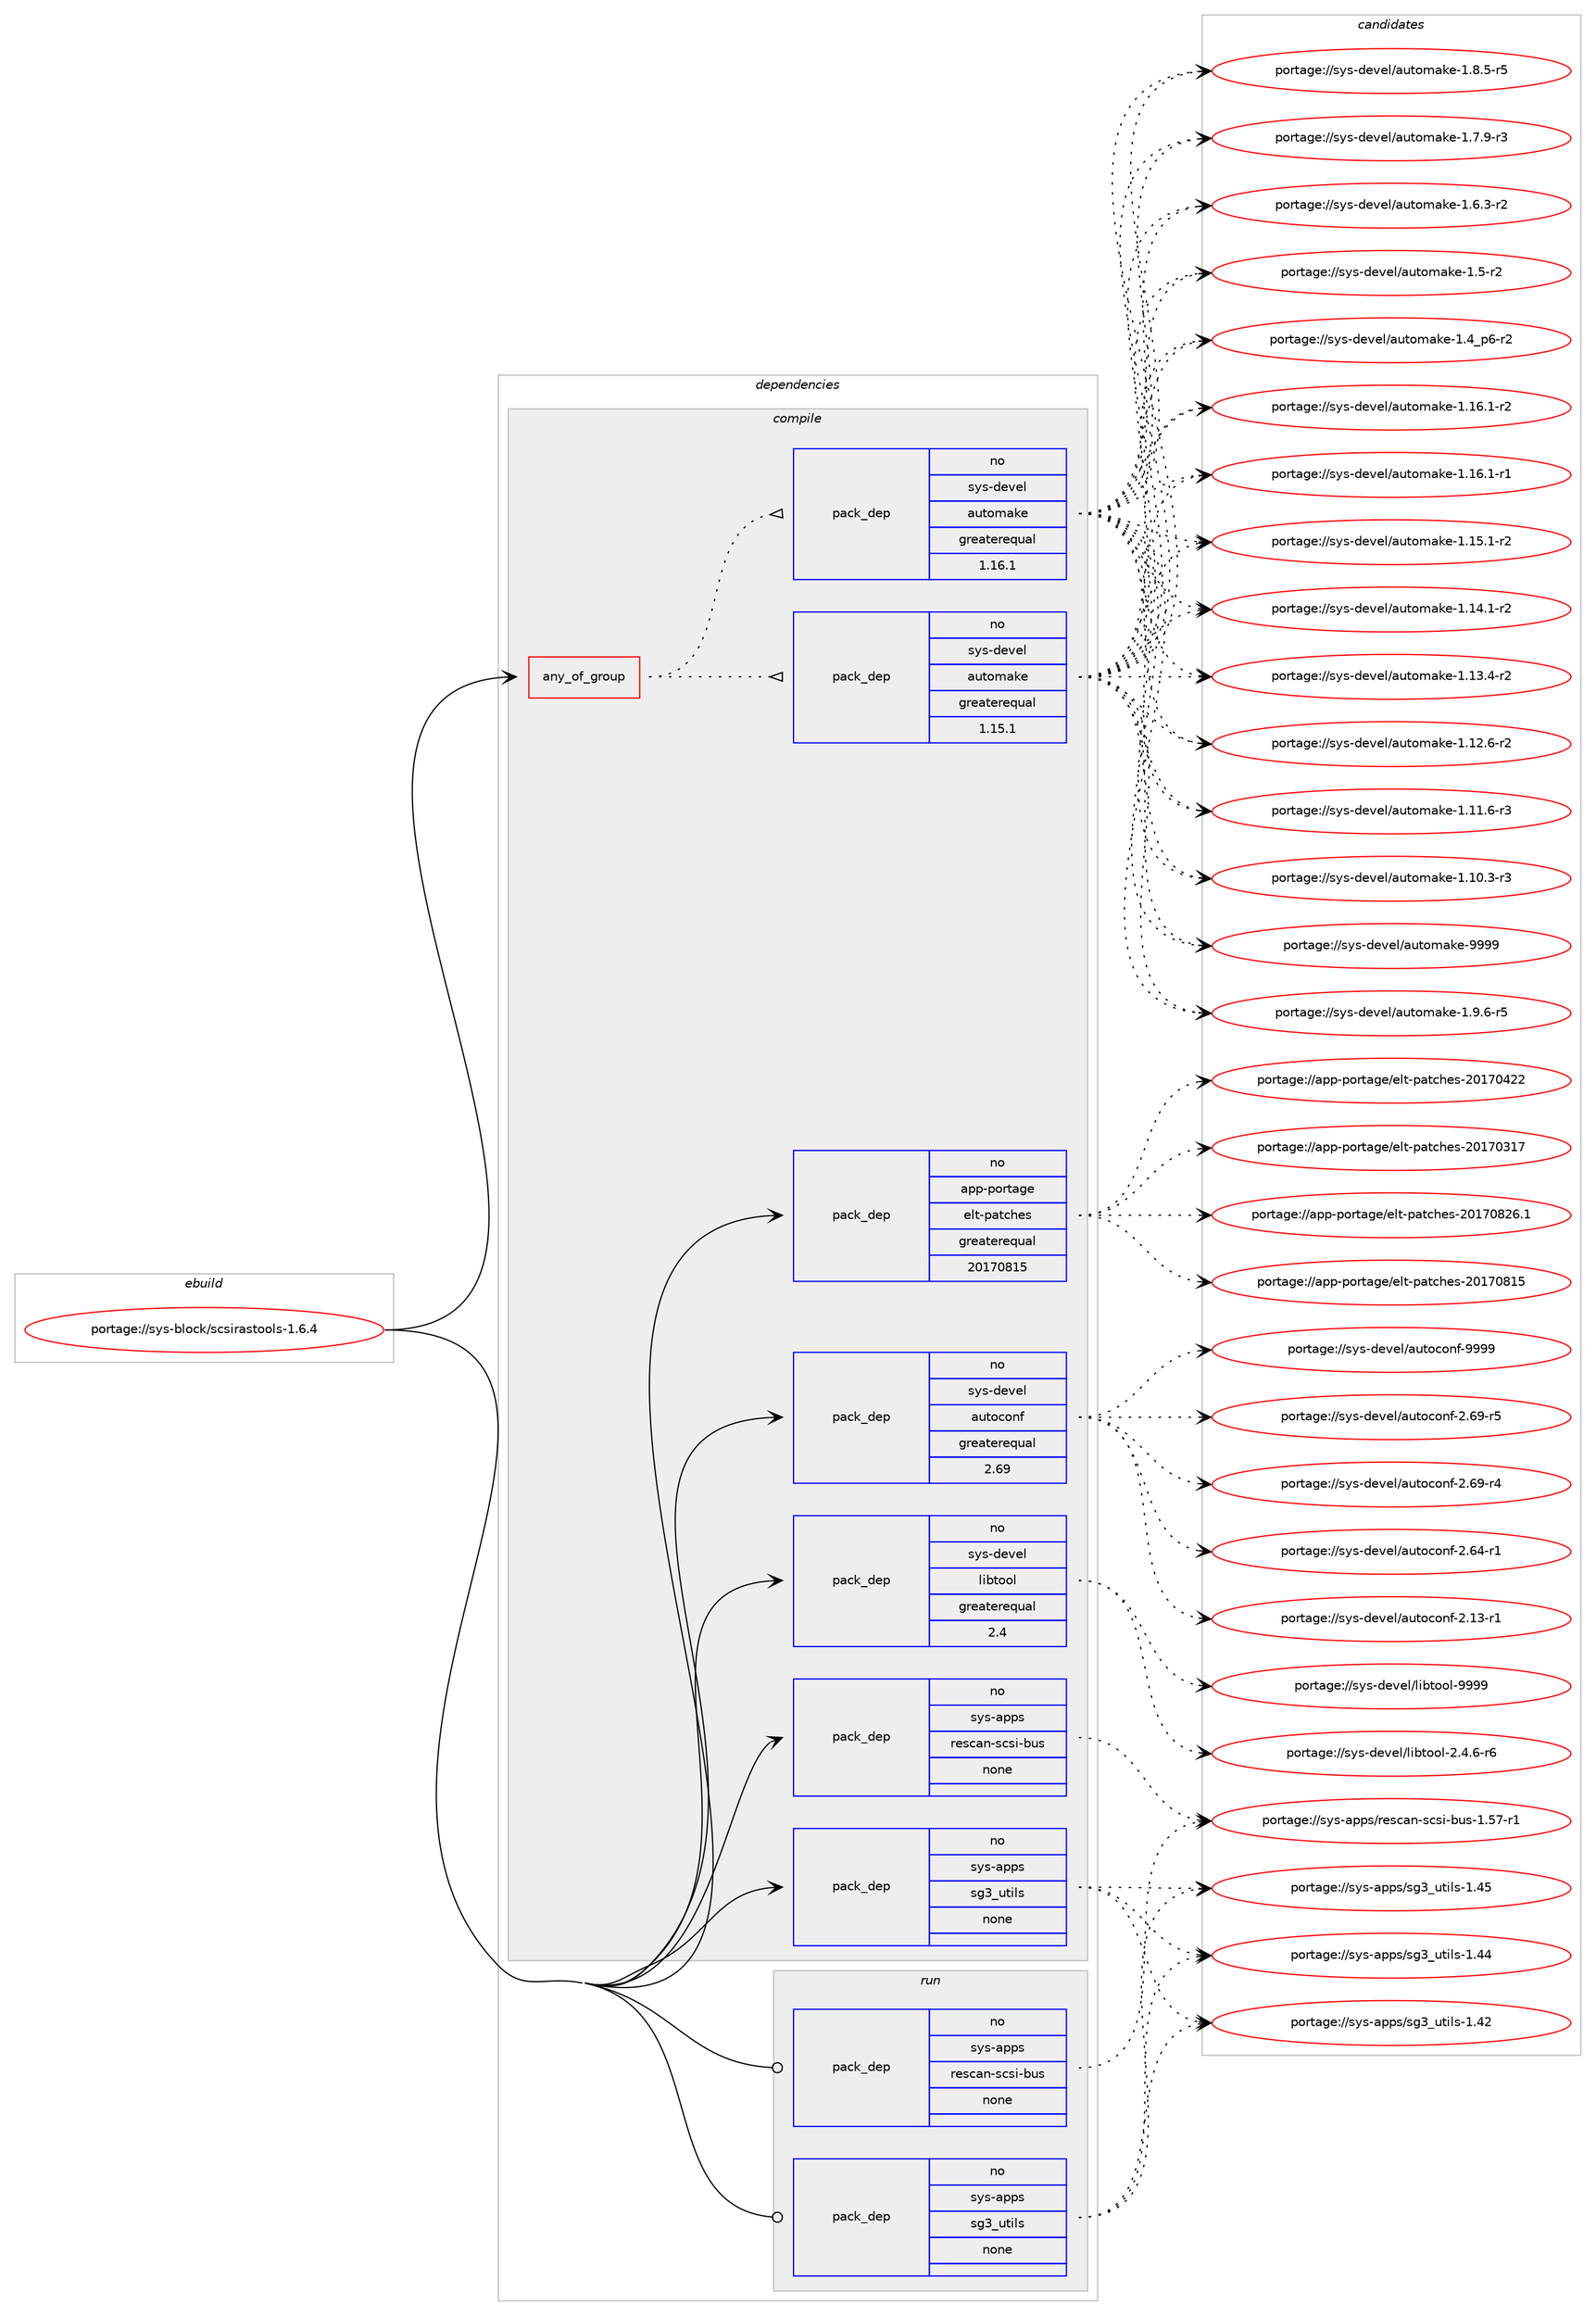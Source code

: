 digraph prolog {

# *************
# Graph options
# *************

newrank=true;
concentrate=true;
compound=true;
graph [rankdir=LR,fontname=Helvetica,fontsize=10,ranksep=1.5];#, ranksep=2.5, nodesep=0.2];
edge  [arrowhead=vee];
node  [fontname=Helvetica,fontsize=10];

# **********
# The ebuild
# **********

subgraph cluster_leftcol {
color=gray;
rank=same;
label=<<i>ebuild</i>>;
id [label="portage://sys-block/scsirastools-1.6.4", color=red, width=4, href="../sys-block/scsirastools-1.6.4.svg"];
}

# ****************
# The dependencies
# ****************

subgraph cluster_midcol {
color=gray;
label=<<i>dependencies</i>>;
subgraph cluster_compile {
fillcolor="#eeeeee";
style=filled;
label=<<i>compile</i>>;
subgraph any828 {
dependency34299 [label=<<TABLE BORDER="0" CELLBORDER="1" CELLSPACING="0" CELLPADDING="4"><TR><TD CELLPADDING="10">any_of_group</TD></TR></TABLE>>, shape=none, color=red];subgraph pack26755 {
dependency34300 [label=<<TABLE BORDER="0" CELLBORDER="1" CELLSPACING="0" CELLPADDING="4" WIDTH="220"><TR><TD ROWSPAN="6" CELLPADDING="30">pack_dep</TD></TR><TR><TD WIDTH="110">no</TD></TR><TR><TD>sys-devel</TD></TR><TR><TD>automake</TD></TR><TR><TD>greaterequal</TD></TR><TR><TD>1.16.1</TD></TR></TABLE>>, shape=none, color=blue];
}
dependency34299:e -> dependency34300:w [weight=20,style="dotted",arrowhead="oinv"];
subgraph pack26756 {
dependency34301 [label=<<TABLE BORDER="0" CELLBORDER="1" CELLSPACING="0" CELLPADDING="4" WIDTH="220"><TR><TD ROWSPAN="6" CELLPADDING="30">pack_dep</TD></TR><TR><TD WIDTH="110">no</TD></TR><TR><TD>sys-devel</TD></TR><TR><TD>automake</TD></TR><TR><TD>greaterequal</TD></TR><TR><TD>1.15.1</TD></TR></TABLE>>, shape=none, color=blue];
}
dependency34299:e -> dependency34301:w [weight=20,style="dotted",arrowhead="oinv"];
}
id:e -> dependency34299:w [weight=20,style="solid",arrowhead="vee"];
subgraph pack26757 {
dependency34302 [label=<<TABLE BORDER="0" CELLBORDER="1" CELLSPACING="0" CELLPADDING="4" WIDTH="220"><TR><TD ROWSPAN="6" CELLPADDING="30">pack_dep</TD></TR><TR><TD WIDTH="110">no</TD></TR><TR><TD>app-portage</TD></TR><TR><TD>elt-patches</TD></TR><TR><TD>greaterequal</TD></TR><TR><TD>20170815</TD></TR></TABLE>>, shape=none, color=blue];
}
id:e -> dependency34302:w [weight=20,style="solid",arrowhead="vee"];
subgraph pack26758 {
dependency34303 [label=<<TABLE BORDER="0" CELLBORDER="1" CELLSPACING="0" CELLPADDING="4" WIDTH="220"><TR><TD ROWSPAN="6" CELLPADDING="30">pack_dep</TD></TR><TR><TD WIDTH="110">no</TD></TR><TR><TD>sys-apps</TD></TR><TR><TD>rescan-scsi-bus</TD></TR><TR><TD>none</TD></TR><TR><TD></TD></TR></TABLE>>, shape=none, color=blue];
}
id:e -> dependency34303:w [weight=20,style="solid",arrowhead="vee"];
subgraph pack26759 {
dependency34304 [label=<<TABLE BORDER="0" CELLBORDER="1" CELLSPACING="0" CELLPADDING="4" WIDTH="220"><TR><TD ROWSPAN="6" CELLPADDING="30">pack_dep</TD></TR><TR><TD WIDTH="110">no</TD></TR><TR><TD>sys-apps</TD></TR><TR><TD>sg3_utils</TD></TR><TR><TD>none</TD></TR><TR><TD></TD></TR></TABLE>>, shape=none, color=blue];
}
id:e -> dependency34304:w [weight=20,style="solid",arrowhead="vee"];
subgraph pack26760 {
dependency34305 [label=<<TABLE BORDER="0" CELLBORDER="1" CELLSPACING="0" CELLPADDING="4" WIDTH="220"><TR><TD ROWSPAN="6" CELLPADDING="30">pack_dep</TD></TR><TR><TD WIDTH="110">no</TD></TR><TR><TD>sys-devel</TD></TR><TR><TD>autoconf</TD></TR><TR><TD>greaterequal</TD></TR><TR><TD>2.69</TD></TR></TABLE>>, shape=none, color=blue];
}
id:e -> dependency34305:w [weight=20,style="solid",arrowhead="vee"];
subgraph pack26761 {
dependency34306 [label=<<TABLE BORDER="0" CELLBORDER="1" CELLSPACING="0" CELLPADDING="4" WIDTH="220"><TR><TD ROWSPAN="6" CELLPADDING="30">pack_dep</TD></TR><TR><TD WIDTH="110">no</TD></TR><TR><TD>sys-devel</TD></TR><TR><TD>libtool</TD></TR><TR><TD>greaterequal</TD></TR><TR><TD>2.4</TD></TR></TABLE>>, shape=none, color=blue];
}
id:e -> dependency34306:w [weight=20,style="solid",arrowhead="vee"];
}
subgraph cluster_compileandrun {
fillcolor="#eeeeee";
style=filled;
label=<<i>compile and run</i>>;
}
subgraph cluster_run {
fillcolor="#eeeeee";
style=filled;
label=<<i>run</i>>;
subgraph pack26762 {
dependency34307 [label=<<TABLE BORDER="0" CELLBORDER="1" CELLSPACING="0" CELLPADDING="4" WIDTH="220"><TR><TD ROWSPAN="6" CELLPADDING="30">pack_dep</TD></TR><TR><TD WIDTH="110">no</TD></TR><TR><TD>sys-apps</TD></TR><TR><TD>rescan-scsi-bus</TD></TR><TR><TD>none</TD></TR><TR><TD></TD></TR></TABLE>>, shape=none, color=blue];
}
id:e -> dependency34307:w [weight=20,style="solid",arrowhead="odot"];
subgraph pack26763 {
dependency34308 [label=<<TABLE BORDER="0" CELLBORDER="1" CELLSPACING="0" CELLPADDING="4" WIDTH="220"><TR><TD ROWSPAN="6" CELLPADDING="30">pack_dep</TD></TR><TR><TD WIDTH="110">no</TD></TR><TR><TD>sys-apps</TD></TR><TR><TD>sg3_utils</TD></TR><TR><TD>none</TD></TR><TR><TD></TD></TR></TABLE>>, shape=none, color=blue];
}
id:e -> dependency34308:w [weight=20,style="solid",arrowhead="odot"];
}
}

# **************
# The candidates
# **************

subgraph cluster_choices {
rank=same;
color=gray;
label=<<i>candidates</i>>;

subgraph choice26755 {
color=black;
nodesep=1;
choice115121115451001011181011084797117116111109971071014557575757 [label="portage://sys-devel/automake-9999", color=red, width=4,href="../sys-devel/automake-9999.svg"];
choice115121115451001011181011084797117116111109971071014549465746544511453 [label="portage://sys-devel/automake-1.9.6-r5", color=red, width=4,href="../sys-devel/automake-1.9.6-r5.svg"];
choice115121115451001011181011084797117116111109971071014549465646534511453 [label="portage://sys-devel/automake-1.8.5-r5", color=red, width=4,href="../sys-devel/automake-1.8.5-r5.svg"];
choice115121115451001011181011084797117116111109971071014549465546574511451 [label="portage://sys-devel/automake-1.7.9-r3", color=red, width=4,href="../sys-devel/automake-1.7.9-r3.svg"];
choice115121115451001011181011084797117116111109971071014549465446514511450 [label="portage://sys-devel/automake-1.6.3-r2", color=red, width=4,href="../sys-devel/automake-1.6.3-r2.svg"];
choice11512111545100101118101108479711711611110997107101454946534511450 [label="portage://sys-devel/automake-1.5-r2", color=red, width=4,href="../sys-devel/automake-1.5-r2.svg"];
choice115121115451001011181011084797117116111109971071014549465295112544511450 [label="portage://sys-devel/automake-1.4_p6-r2", color=red, width=4,href="../sys-devel/automake-1.4_p6-r2.svg"];
choice11512111545100101118101108479711711611110997107101454946495446494511450 [label="portage://sys-devel/automake-1.16.1-r2", color=red, width=4,href="../sys-devel/automake-1.16.1-r2.svg"];
choice11512111545100101118101108479711711611110997107101454946495446494511449 [label="portage://sys-devel/automake-1.16.1-r1", color=red, width=4,href="../sys-devel/automake-1.16.1-r1.svg"];
choice11512111545100101118101108479711711611110997107101454946495346494511450 [label="portage://sys-devel/automake-1.15.1-r2", color=red, width=4,href="../sys-devel/automake-1.15.1-r2.svg"];
choice11512111545100101118101108479711711611110997107101454946495246494511450 [label="portage://sys-devel/automake-1.14.1-r2", color=red, width=4,href="../sys-devel/automake-1.14.1-r2.svg"];
choice11512111545100101118101108479711711611110997107101454946495146524511450 [label="portage://sys-devel/automake-1.13.4-r2", color=red, width=4,href="../sys-devel/automake-1.13.4-r2.svg"];
choice11512111545100101118101108479711711611110997107101454946495046544511450 [label="portage://sys-devel/automake-1.12.6-r2", color=red, width=4,href="../sys-devel/automake-1.12.6-r2.svg"];
choice11512111545100101118101108479711711611110997107101454946494946544511451 [label="portage://sys-devel/automake-1.11.6-r3", color=red, width=4,href="../sys-devel/automake-1.11.6-r3.svg"];
choice11512111545100101118101108479711711611110997107101454946494846514511451 [label="portage://sys-devel/automake-1.10.3-r3", color=red, width=4,href="../sys-devel/automake-1.10.3-r3.svg"];
dependency34300:e -> choice115121115451001011181011084797117116111109971071014557575757:w [style=dotted,weight="100"];
dependency34300:e -> choice115121115451001011181011084797117116111109971071014549465746544511453:w [style=dotted,weight="100"];
dependency34300:e -> choice115121115451001011181011084797117116111109971071014549465646534511453:w [style=dotted,weight="100"];
dependency34300:e -> choice115121115451001011181011084797117116111109971071014549465546574511451:w [style=dotted,weight="100"];
dependency34300:e -> choice115121115451001011181011084797117116111109971071014549465446514511450:w [style=dotted,weight="100"];
dependency34300:e -> choice11512111545100101118101108479711711611110997107101454946534511450:w [style=dotted,weight="100"];
dependency34300:e -> choice115121115451001011181011084797117116111109971071014549465295112544511450:w [style=dotted,weight="100"];
dependency34300:e -> choice11512111545100101118101108479711711611110997107101454946495446494511450:w [style=dotted,weight="100"];
dependency34300:e -> choice11512111545100101118101108479711711611110997107101454946495446494511449:w [style=dotted,weight="100"];
dependency34300:e -> choice11512111545100101118101108479711711611110997107101454946495346494511450:w [style=dotted,weight="100"];
dependency34300:e -> choice11512111545100101118101108479711711611110997107101454946495246494511450:w [style=dotted,weight="100"];
dependency34300:e -> choice11512111545100101118101108479711711611110997107101454946495146524511450:w [style=dotted,weight="100"];
dependency34300:e -> choice11512111545100101118101108479711711611110997107101454946495046544511450:w [style=dotted,weight="100"];
dependency34300:e -> choice11512111545100101118101108479711711611110997107101454946494946544511451:w [style=dotted,weight="100"];
dependency34300:e -> choice11512111545100101118101108479711711611110997107101454946494846514511451:w [style=dotted,weight="100"];
}
subgraph choice26756 {
color=black;
nodesep=1;
choice115121115451001011181011084797117116111109971071014557575757 [label="portage://sys-devel/automake-9999", color=red, width=4,href="../sys-devel/automake-9999.svg"];
choice115121115451001011181011084797117116111109971071014549465746544511453 [label="portage://sys-devel/automake-1.9.6-r5", color=red, width=4,href="../sys-devel/automake-1.9.6-r5.svg"];
choice115121115451001011181011084797117116111109971071014549465646534511453 [label="portage://sys-devel/automake-1.8.5-r5", color=red, width=4,href="../sys-devel/automake-1.8.5-r5.svg"];
choice115121115451001011181011084797117116111109971071014549465546574511451 [label="portage://sys-devel/automake-1.7.9-r3", color=red, width=4,href="../sys-devel/automake-1.7.9-r3.svg"];
choice115121115451001011181011084797117116111109971071014549465446514511450 [label="portage://sys-devel/automake-1.6.3-r2", color=red, width=4,href="../sys-devel/automake-1.6.3-r2.svg"];
choice11512111545100101118101108479711711611110997107101454946534511450 [label="portage://sys-devel/automake-1.5-r2", color=red, width=4,href="../sys-devel/automake-1.5-r2.svg"];
choice115121115451001011181011084797117116111109971071014549465295112544511450 [label="portage://sys-devel/automake-1.4_p6-r2", color=red, width=4,href="../sys-devel/automake-1.4_p6-r2.svg"];
choice11512111545100101118101108479711711611110997107101454946495446494511450 [label="portage://sys-devel/automake-1.16.1-r2", color=red, width=4,href="../sys-devel/automake-1.16.1-r2.svg"];
choice11512111545100101118101108479711711611110997107101454946495446494511449 [label="portage://sys-devel/automake-1.16.1-r1", color=red, width=4,href="../sys-devel/automake-1.16.1-r1.svg"];
choice11512111545100101118101108479711711611110997107101454946495346494511450 [label="portage://sys-devel/automake-1.15.1-r2", color=red, width=4,href="../sys-devel/automake-1.15.1-r2.svg"];
choice11512111545100101118101108479711711611110997107101454946495246494511450 [label="portage://sys-devel/automake-1.14.1-r2", color=red, width=4,href="../sys-devel/automake-1.14.1-r2.svg"];
choice11512111545100101118101108479711711611110997107101454946495146524511450 [label="portage://sys-devel/automake-1.13.4-r2", color=red, width=4,href="../sys-devel/automake-1.13.4-r2.svg"];
choice11512111545100101118101108479711711611110997107101454946495046544511450 [label="portage://sys-devel/automake-1.12.6-r2", color=red, width=4,href="../sys-devel/automake-1.12.6-r2.svg"];
choice11512111545100101118101108479711711611110997107101454946494946544511451 [label="portage://sys-devel/automake-1.11.6-r3", color=red, width=4,href="../sys-devel/automake-1.11.6-r3.svg"];
choice11512111545100101118101108479711711611110997107101454946494846514511451 [label="portage://sys-devel/automake-1.10.3-r3", color=red, width=4,href="../sys-devel/automake-1.10.3-r3.svg"];
dependency34301:e -> choice115121115451001011181011084797117116111109971071014557575757:w [style=dotted,weight="100"];
dependency34301:e -> choice115121115451001011181011084797117116111109971071014549465746544511453:w [style=dotted,weight="100"];
dependency34301:e -> choice115121115451001011181011084797117116111109971071014549465646534511453:w [style=dotted,weight="100"];
dependency34301:e -> choice115121115451001011181011084797117116111109971071014549465546574511451:w [style=dotted,weight="100"];
dependency34301:e -> choice115121115451001011181011084797117116111109971071014549465446514511450:w [style=dotted,weight="100"];
dependency34301:e -> choice11512111545100101118101108479711711611110997107101454946534511450:w [style=dotted,weight="100"];
dependency34301:e -> choice115121115451001011181011084797117116111109971071014549465295112544511450:w [style=dotted,weight="100"];
dependency34301:e -> choice11512111545100101118101108479711711611110997107101454946495446494511450:w [style=dotted,weight="100"];
dependency34301:e -> choice11512111545100101118101108479711711611110997107101454946495446494511449:w [style=dotted,weight="100"];
dependency34301:e -> choice11512111545100101118101108479711711611110997107101454946495346494511450:w [style=dotted,weight="100"];
dependency34301:e -> choice11512111545100101118101108479711711611110997107101454946495246494511450:w [style=dotted,weight="100"];
dependency34301:e -> choice11512111545100101118101108479711711611110997107101454946495146524511450:w [style=dotted,weight="100"];
dependency34301:e -> choice11512111545100101118101108479711711611110997107101454946495046544511450:w [style=dotted,weight="100"];
dependency34301:e -> choice11512111545100101118101108479711711611110997107101454946494946544511451:w [style=dotted,weight="100"];
dependency34301:e -> choice11512111545100101118101108479711711611110997107101454946494846514511451:w [style=dotted,weight="100"];
}
subgraph choice26757 {
color=black;
nodesep=1;
choice971121124511211111411697103101471011081164511297116991041011154550484955485650544649 [label="portage://app-portage/elt-patches-20170826.1", color=red, width=4,href="../app-portage/elt-patches-20170826.1.svg"];
choice97112112451121111141169710310147101108116451129711699104101115455048495548564953 [label="portage://app-portage/elt-patches-20170815", color=red, width=4,href="../app-portage/elt-patches-20170815.svg"];
choice97112112451121111141169710310147101108116451129711699104101115455048495548525050 [label="portage://app-portage/elt-patches-20170422", color=red, width=4,href="../app-portage/elt-patches-20170422.svg"];
choice97112112451121111141169710310147101108116451129711699104101115455048495548514955 [label="portage://app-portage/elt-patches-20170317", color=red, width=4,href="../app-portage/elt-patches-20170317.svg"];
dependency34302:e -> choice971121124511211111411697103101471011081164511297116991041011154550484955485650544649:w [style=dotted,weight="100"];
dependency34302:e -> choice97112112451121111141169710310147101108116451129711699104101115455048495548564953:w [style=dotted,weight="100"];
dependency34302:e -> choice97112112451121111141169710310147101108116451129711699104101115455048495548525050:w [style=dotted,weight="100"];
dependency34302:e -> choice97112112451121111141169710310147101108116451129711699104101115455048495548514955:w [style=dotted,weight="100"];
}
subgraph choice26758 {
color=black;
nodesep=1;
choice11512111545971121121154711410111599971104511599115105459811711545494653554511449 [label="portage://sys-apps/rescan-scsi-bus-1.57-r1", color=red, width=4,href="../sys-apps/rescan-scsi-bus-1.57-r1.svg"];
dependency34303:e -> choice11512111545971121121154711410111599971104511599115105459811711545494653554511449:w [style=dotted,weight="100"];
}
subgraph choice26759 {
color=black;
nodesep=1;
choice11512111545971121121154711510351951171161051081154549465253 [label="portage://sys-apps/sg3_utils-1.45", color=red, width=4,href="../sys-apps/sg3_utils-1.45.svg"];
choice11512111545971121121154711510351951171161051081154549465252 [label="portage://sys-apps/sg3_utils-1.44", color=red, width=4,href="../sys-apps/sg3_utils-1.44.svg"];
choice11512111545971121121154711510351951171161051081154549465250 [label="portage://sys-apps/sg3_utils-1.42", color=red, width=4,href="../sys-apps/sg3_utils-1.42.svg"];
dependency34304:e -> choice11512111545971121121154711510351951171161051081154549465253:w [style=dotted,weight="100"];
dependency34304:e -> choice11512111545971121121154711510351951171161051081154549465252:w [style=dotted,weight="100"];
dependency34304:e -> choice11512111545971121121154711510351951171161051081154549465250:w [style=dotted,weight="100"];
}
subgraph choice26760 {
color=black;
nodesep=1;
choice115121115451001011181011084797117116111991111101024557575757 [label="portage://sys-devel/autoconf-9999", color=red, width=4,href="../sys-devel/autoconf-9999.svg"];
choice1151211154510010111810110847971171161119911111010245504654574511453 [label="portage://sys-devel/autoconf-2.69-r5", color=red, width=4,href="../sys-devel/autoconf-2.69-r5.svg"];
choice1151211154510010111810110847971171161119911111010245504654574511452 [label="portage://sys-devel/autoconf-2.69-r4", color=red, width=4,href="../sys-devel/autoconf-2.69-r4.svg"];
choice1151211154510010111810110847971171161119911111010245504654524511449 [label="portage://sys-devel/autoconf-2.64-r1", color=red, width=4,href="../sys-devel/autoconf-2.64-r1.svg"];
choice1151211154510010111810110847971171161119911111010245504649514511449 [label="portage://sys-devel/autoconf-2.13-r1", color=red, width=4,href="../sys-devel/autoconf-2.13-r1.svg"];
dependency34305:e -> choice115121115451001011181011084797117116111991111101024557575757:w [style=dotted,weight="100"];
dependency34305:e -> choice1151211154510010111810110847971171161119911111010245504654574511453:w [style=dotted,weight="100"];
dependency34305:e -> choice1151211154510010111810110847971171161119911111010245504654574511452:w [style=dotted,weight="100"];
dependency34305:e -> choice1151211154510010111810110847971171161119911111010245504654524511449:w [style=dotted,weight="100"];
dependency34305:e -> choice1151211154510010111810110847971171161119911111010245504649514511449:w [style=dotted,weight="100"];
}
subgraph choice26761 {
color=black;
nodesep=1;
choice1151211154510010111810110847108105981161111111084557575757 [label="portage://sys-devel/libtool-9999", color=red, width=4,href="../sys-devel/libtool-9999.svg"];
choice1151211154510010111810110847108105981161111111084550465246544511454 [label="portage://sys-devel/libtool-2.4.6-r6", color=red, width=4,href="../sys-devel/libtool-2.4.6-r6.svg"];
dependency34306:e -> choice1151211154510010111810110847108105981161111111084557575757:w [style=dotted,weight="100"];
dependency34306:e -> choice1151211154510010111810110847108105981161111111084550465246544511454:w [style=dotted,weight="100"];
}
subgraph choice26762 {
color=black;
nodesep=1;
choice11512111545971121121154711410111599971104511599115105459811711545494653554511449 [label="portage://sys-apps/rescan-scsi-bus-1.57-r1", color=red, width=4,href="../sys-apps/rescan-scsi-bus-1.57-r1.svg"];
dependency34307:e -> choice11512111545971121121154711410111599971104511599115105459811711545494653554511449:w [style=dotted,weight="100"];
}
subgraph choice26763 {
color=black;
nodesep=1;
choice11512111545971121121154711510351951171161051081154549465253 [label="portage://sys-apps/sg3_utils-1.45", color=red, width=4,href="../sys-apps/sg3_utils-1.45.svg"];
choice11512111545971121121154711510351951171161051081154549465252 [label="portage://sys-apps/sg3_utils-1.44", color=red, width=4,href="../sys-apps/sg3_utils-1.44.svg"];
choice11512111545971121121154711510351951171161051081154549465250 [label="portage://sys-apps/sg3_utils-1.42", color=red, width=4,href="../sys-apps/sg3_utils-1.42.svg"];
dependency34308:e -> choice11512111545971121121154711510351951171161051081154549465253:w [style=dotted,weight="100"];
dependency34308:e -> choice11512111545971121121154711510351951171161051081154549465252:w [style=dotted,weight="100"];
dependency34308:e -> choice11512111545971121121154711510351951171161051081154549465250:w [style=dotted,weight="100"];
}
}

}
